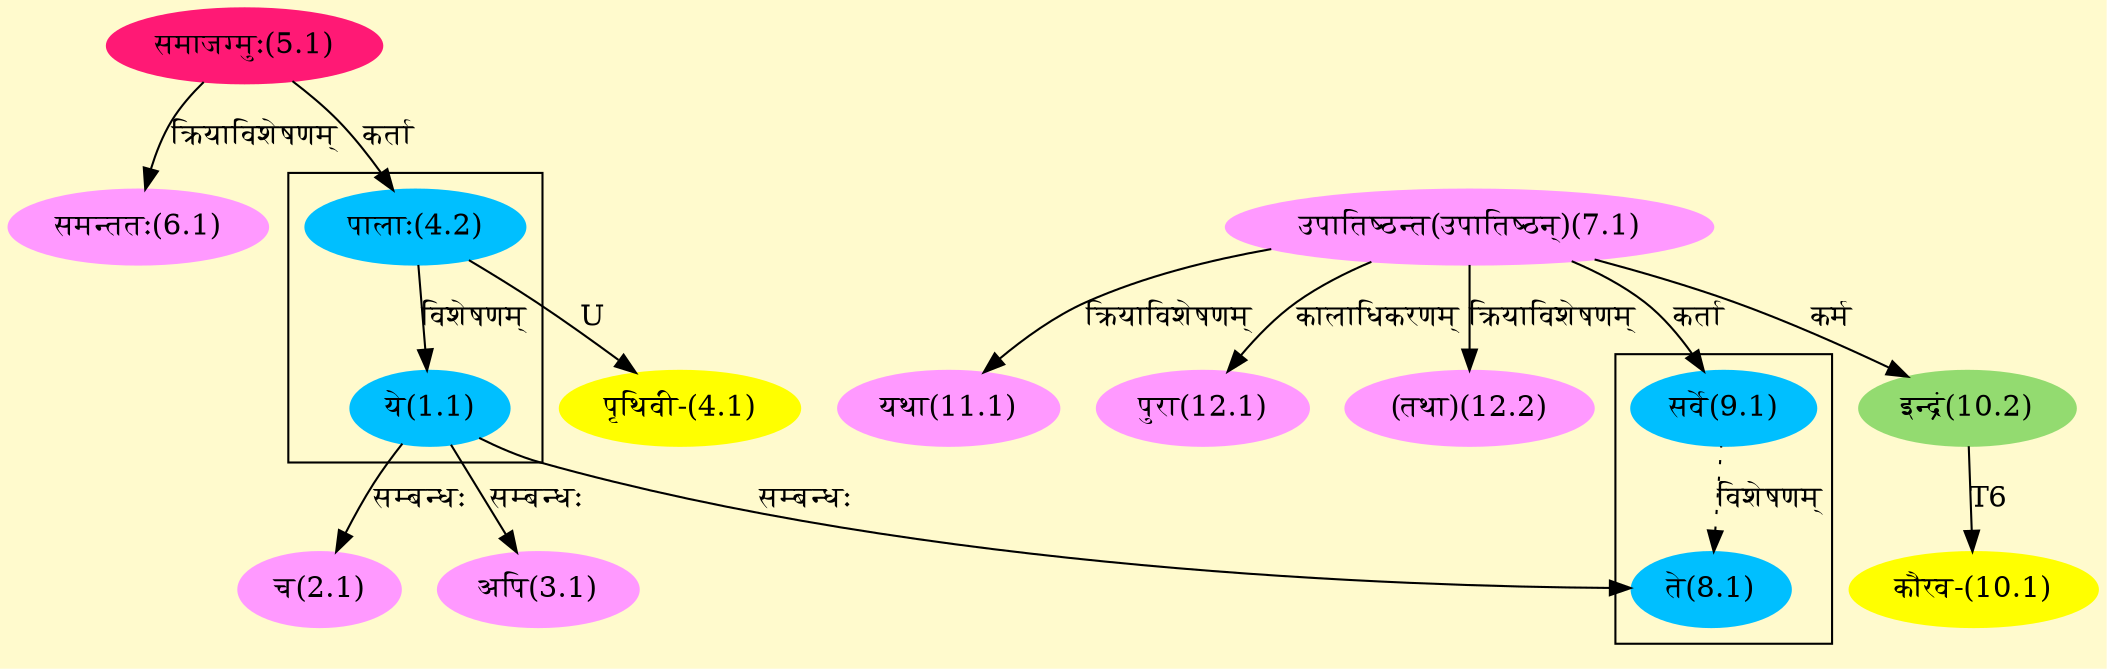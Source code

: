 digraph G{
rankdir=BT;
 compound=true;
 bgcolor="lemonchiffon1";

subgraph cluster_1{
Node1_1 [style=filled, color="#00BFFF" label = "ये(1.1)"]
Node4_2 [style=filled, color="#00BFFF" label = "पालाः(4.2)"]

}

subgraph cluster_2{
Node8_1 [style=filled, color="#00BFFF" label = "ते(8.1)"]
Node9_1 [style=filled, color="#00BFFF" label = "सर्वे(9.1)"]

}
Node2_1 [style=filled, color="#FF99FF" label = "च(2.1)"]
Node1_1 [style=filled, color="#00BFFF" label = "ये(1.1)"]
Node3_1 [style=filled, color="#FF99FF" label = "अपि(3.1)"]
Node4_1 [style=filled, color="#FFFF00" label = "पृथिवी-(4.1)"]
Node4_2 [style=filled, color="#00BFFF" label = "पालाः(4.2)"]
Node5_1 [style=filled, color="#FF1975" label = "समाजग्मुः(5.1)"]
Node [style=filled, color="" label = "()"]
Node6_1 [style=filled, color="#FF99FF" label = "समन्ततः(6.1)"]
Node7_1 [style=filled, color="#FF99FF" label = "उपातिष्ठन्त(उपातिष्ठन्)(7.1)"]
Node8_1 [style=filled, color="#00BFFF" label = "ते(8.1)"]
Node9_1 [style=filled, color="#00BFFF" label = "सर्वे(9.1)"]
Node10_1 [style=filled, color="#FFFF00" label = "कौरव-(10.1)"]
Node10_2 [style=filled, color="#93DB70" label = "इन्द्रं(10.2)"]
Node11_1 [style=filled, color="#FF99FF" label = "यथा(11.1)"]
Node12_1 [style=filled, color="#FF99FF" label = "पुरा(12.1)"]
Node12_2 [style=filled, color="#FF99FF" label = "(तथा)(12.2)"]
/* Start of Relations section */

Node1_1 -> Node4_2 [  label="विशेषणम्"  dir="back" ]
Node2_1 -> Node1_1 [  label="सम्बन्धः"  dir="back" ]
Node3_1 -> Node1_1 [  label="सम्बन्धः"  dir="back" ]
Node4_1 -> Node4_2 [  label="U"  dir="back" ]
Node4_2 -> Node5_1 [  label="कर्ता"  dir="back" ]
Node6_1 -> Node5_1 [  label="क्रियाविशेषणम्"  dir="back" ]
Node8_1 -> Node1_1 [  label="सम्बन्धः"  dir="back" ]
Node8_1 -> Node9_1 [ style=dotted label="विशेषणम्"  dir="back" ]
Node9_1 -> Node7_1 [  label="कर्ता"  dir="back" ]
Node10_1 -> Node10_2 [  label="T6"  dir="back" ]
Node10_2 -> Node7_1 [  label="कर्म"  dir="back" ]
Node11_1 -> Node7_1 [  label="क्रियाविशेषणम्"  dir="back" ]
Node12_1 -> Node7_1 [  label="कालाधिकरणम्"  dir="back" ]
Node12_2 -> Node7_1 [  label="क्रियाविशेषणम्"  dir="back" ]
}
